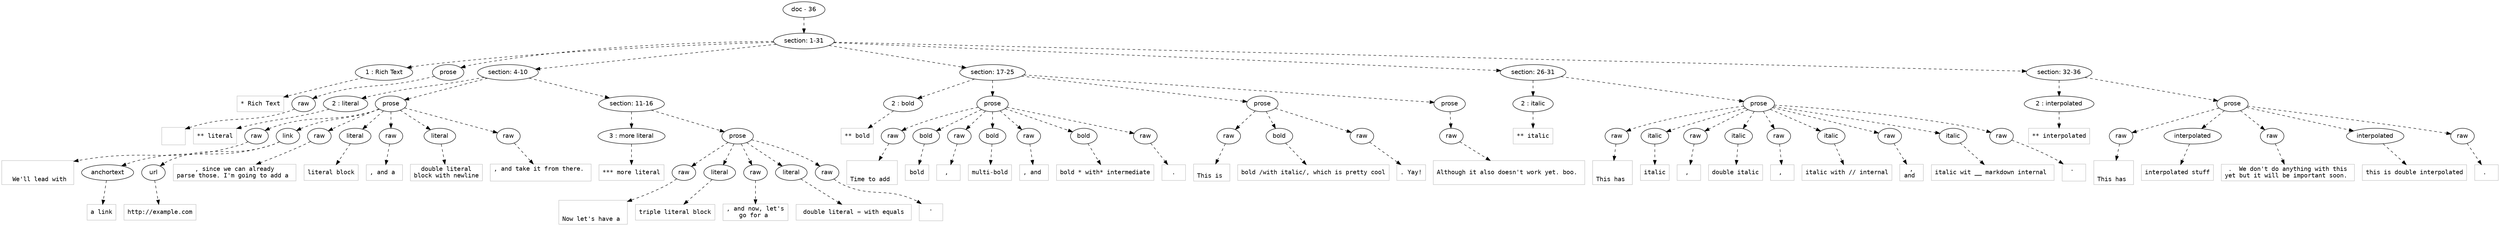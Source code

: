 digraph hierarchy {

node [fontname=Helvetica]
edge [style=dashed]

doc_0 [label="doc - 36"]


doc_0 -> { section_1}
{rank=same; section_1}

section_1 [label="section: 1-31"]


section_1 -> { header_2 prose_3 section_4 section_5 section_6 section_7}
{rank=same; header_2 prose_3 section_4 section_5 section_6 section_7}

header_2 [label="1 : Rich Text"]

prose_3 [label="prose"]

section_4 [label="section: 4-10"]

section_5 [label="section: 17-25"]

section_6 [label="section: 26-31"]

section_7 [label="section: 32-36"]


header_2 -> leaf_8
leaf_8  [color=Gray,shape=rectangle,fontname=Inconsolata,label="* Rich Text"]
prose_3 -> { raw_9}
{rank=same; raw_9}

raw_9 [label="raw"]


raw_9 -> leaf_10
leaf_10  [color=Gray,shape=rectangle,fontname=Inconsolata,label="

"]
section_4 -> { header_11 prose_12 section_13}
{rank=same; header_11 prose_12 section_13}

header_11 [label="2 : literal"]

prose_12 [label="prose"]

section_13 [label="section: 11-16"]


header_11 -> leaf_14
leaf_14  [color=Gray,shape=rectangle,fontname=Inconsolata,label="** literal"]
prose_12 -> { raw_15 link_16 raw_17 literal_18 raw_19 literal_20 raw_21}
{rank=same; raw_15 link_16 raw_17 literal_18 raw_19 literal_20 raw_21}

raw_15 [label="raw"]

link_16 [label="link"]

raw_17 [label="raw"]

literal_18 [label="literal"]

raw_19 [label="raw"]

literal_20 [label="literal"]

raw_21 [label="raw"]


raw_15 -> leaf_22
leaf_22  [color=Gray,shape=rectangle,fontname=Inconsolata,label="

  We'll lead with "]
link_16 -> { anchortext_23 url_24}
{rank=same; anchortext_23 url_24}

anchortext_23 [label="anchortext"]

url_24 [label="url"]


anchortext_23 -> leaf_25
leaf_25  [color=Gray,shape=rectangle,fontname=Inconsolata,label="a link"]
url_24 -> leaf_26
leaf_26  [color=Gray,shape=rectangle,fontname=Inconsolata,label="http://example.com"]
raw_17 -> leaf_27
leaf_27  [color=Gray,shape=rectangle,fontname=Inconsolata,label=", since we can already
parse those. I'm going to add a "]
literal_18 -> leaf_28
leaf_28  [color=Gray,shape=rectangle,fontname=Inconsolata,label="literal block"]
raw_19 -> leaf_29
leaf_29  [color=Gray,shape=rectangle,fontname=Inconsolata,label=", and a "]
literal_20 -> leaf_30
leaf_30  [color=Gray,shape=rectangle,fontname=Inconsolata,label="double literal
block with newline"]
raw_21 -> leaf_31
leaf_31  [color=Gray,shape=rectangle,fontname=Inconsolata,label=", and take it from there. 

"]
section_13 -> { header_32 prose_33}
{rank=same; header_32 prose_33}

header_32 [label="3 : more literal"]

prose_33 [label="prose"]


header_32 -> leaf_34
leaf_34  [color=Gray,shape=rectangle,fontname=Inconsolata,label="*** more literal"]
prose_33 -> { raw_35 literal_36 raw_37 literal_38 raw_39}
{rank=same; raw_35 literal_36 raw_37 literal_38 raw_39}

raw_35 [label="raw"]

literal_36 [label="literal"]

raw_37 [label="raw"]

literal_38 [label="literal"]

raw_39 [label="raw"]


raw_35 -> leaf_40
leaf_40  [color=Gray,shape=rectangle,fontname=Inconsolata,label="

Now let's have a "]
literal_36 -> leaf_41
leaf_41  [color=Gray,shape=rectangle,fontname=Inconsolata,label="triple literal block"]
raw_37 -> leaf_42
leaf_42  [color=Gray,shape=rectangle,fontname=Inconsolata,label=", and now, let's
go for a "]
literal_38 -> leaf_43
leaf_43  [color=Gray,shape=rectangle,fontname=Inconsolata,label=" double literal = with equals "]
raw_39 -> leaf_44
leaf_44  [color=Gray,shape=rectangle,fontname=Inconsolata,label=".

"]
section_5 -> { header_45 prose_46 prose_47 prose_48}
{rank=same; header_45 prose_46 prose_47 prose_48}

header_45 [label="2 : bold"]

prose_46 [label="prose"]

prose_47 [label="prose"]

prose_48 [label="prose"]


header_45 -> leaf_49
leaf_49  [color=Gray,shape=rectangle,fontname=Inconsolata,label="** bold"]
prose_46 -> { raw_50 bold_51 raw_52 bold_53 raw_54 bold_55 raw_56}
{rank=same; raw_50 bold_51 raw_52 bold_53 raw_54 bold_55 raw_56}

raw_50 [label="raw"]

bold_51 [label="bold"]

raw_52 [label="raw"]

bold_53 [label="bold"]

raw_54 [label="raw"]

bold_55 [label="bold"]

raw_56 [label="raw"]


raw_50 -> leaf_57
leaf_57  [color=Gray,shape=rectangle,fontname=Inconsolata,label="

Time to add "]
bold_51 -> leaf_58
leaf_58  [color=Gray,shape=rectangle,fontname=Inconsolata,label="bold"]
raw_52 -> leaf_59
leaf_59  [color=Gray,shape=rectangle,fontname=Inconsolata,label=", "]
bold_53 -> leaf_60
leaf_60  [color=Gray,shape=rectangle,fontname=Inconsolata,label="multi-bold"]
raw_54 -> leaf_61
leaf_61  [color=Gray,shape=rectangle,fontname=Inconsolata,label=", and "]
bold_55 -> leaf_62
leaf_62  [color=Gray,shape=rectangle,fontname=Inconsolata,label="bold * with* intermediate"]
raw_56 -> leaf_63
leaf_63  [color=Gray,shape=rectangle,fontname=Inconsolata,label=".
"]
prose_47 -> { raw_64 bold_65 raw_66}
{rank=same; raw_64 bold_65 raw_66}

raw_64 [label="raw"]

bold_65 [label="bold"]

raw_66 [label="raw"]


raw_64 -> leaf_67
leaf_67  [color=Gray,shape=rectangle,fontname=Inconsolata,label="
This is "]
bold_65 -> leaf_68
leaf_68  [color=Gray,shape=rectangle,fontname=Inconsolata,label="bold /with italic/, which is pretty cool"]
raw_66 -> leaf_69
leaf_69  [color=Gray,shape=rectangle,fontname=Inconsolata,label=". Yay!
"]
prose_48 -> { raw_70}
{rank=same; raw_70}

raw_70 [label="raw"]


raw_70 -> leaf_71
leaf_71  [color=Gray,shape=rectangle,fontname=Inconsolata,label="
Although it also doesn't work yet. boo. 

"]
section_6 -> { header_72 prose_73}
{rank=same; header_72 prose_73}

header_72 [label="2 : italic"]

prose_73 [label="prose"]


header_72 -> leaf_74
leaf_74  [color=Gray,shape=rectangle,fontname=Inconsolata,label="** italic"]
prose_73 -> { raw_75 italic_76 raw_77 italic_78 raw_79 italic_80 raw_81 italic_82 raw_83}
{rank=same; raw_75 italic_76 raw_77 italic_78 raw_79 italic_80 raw_81 italic_82 raw_83}

raw_75 [label="raw"]

italic_76 [label="italic"]

raw_77 [label="raw"]

italic_78 [label="italic"]

raw_79 [label="raw"]

italic_80 [label="italic"]

raw_81 [label="raw"]

italic_82 [label="italic"]

raw_83 [label="raw"]


raw_75 -> leaf_84
leaf_84  [color=Gray,shape=rectangle,fontname=Inconsolata,label="

This has "]
italic_76 -> leaf_85
leaf_85  [color=Gray,shape=rectangle,fontname=Inconsolata,label="italic"]
raw_77 -> leaf_86
leaf_86  [color=Gray,shape=rectangle,fontname=Inconsolata,label=", "]
italic_78 -> leaf_87
leaf_87  [color=Gray,shape=rectangle,fontname=Inconsolata,label="double italic"]
raw_79 -> leaf_88
leaf_88  [color=Gray,shape=rectangle,fontname=Inconsolata,label=", "]
italic_80 -> leaf_89
leaf_89  [color=Gray,shape=rectangle,fontname=Inconsolata,label="italic with // internal"]
raw_81 -> leaf_90
leaf_90  [color=Gray,shape=rectangle,fontname=Inconsolata,label=",
and "]
italic_82 -> leaf_91
leaf_91  [color=Gray,shape=rectangle,fontname=Inconsolata,label="italic wit __ markdown internal "]
raw_83 -> leaf_92
leaf_92  [color=Gray,shape=rectangle,fontname=Inconsolata,label=". 

"]
section_7 -> { header_93 prose_94}
{rank=same; header_93 prose_94}

header_93 [label="2 : interpolated"]

prose_94 [label="prose"]


header_93 -> leaf_95
leaf_95  [color=Gray,shape=rectangle,fontname=Inconsolata,label="** interpolated"]
prose_94 -> { raw_96 interpolated_97 raw_98 interpolated_99 raw_100}
{rank=same; raw_96 interpolated_97 raw_98 interpolated_99 raw_100}

raw_96 [label="raw"]

interpolated_97 [label="interpolated"]

raw_98 [label="raw"]

interpolated_99 [label="interpolated"]

raw_100 [label="raw"]


raw_96 -> leaf_101
leaf_101  [color=Gray,shape=rectangle,fontname=Inconsolata,label="

This has "]
interpolated_97 -> leaf_102
leaf_102  [color=Gray,shape=rectangle,fontname=Inconsolata,label="interpolated stuff"]
raw_98 -> leaf_103
leaf_103  [color=Gray,shape=rectangle,fontname=Inconsolata,label=".  We don't do anything with this
yet but it will be important soon. "]
interpolated_99 -> leaf_104
leaf_104  [color=Gray,shape=rectangle,fontname=Inconsolata,label="this is double interpolated"]
raw_100 -> leaf_105
leaf_105  [color=Gray,shape=rectangle,fontname=Inconsolata,label=". 
"]

}
